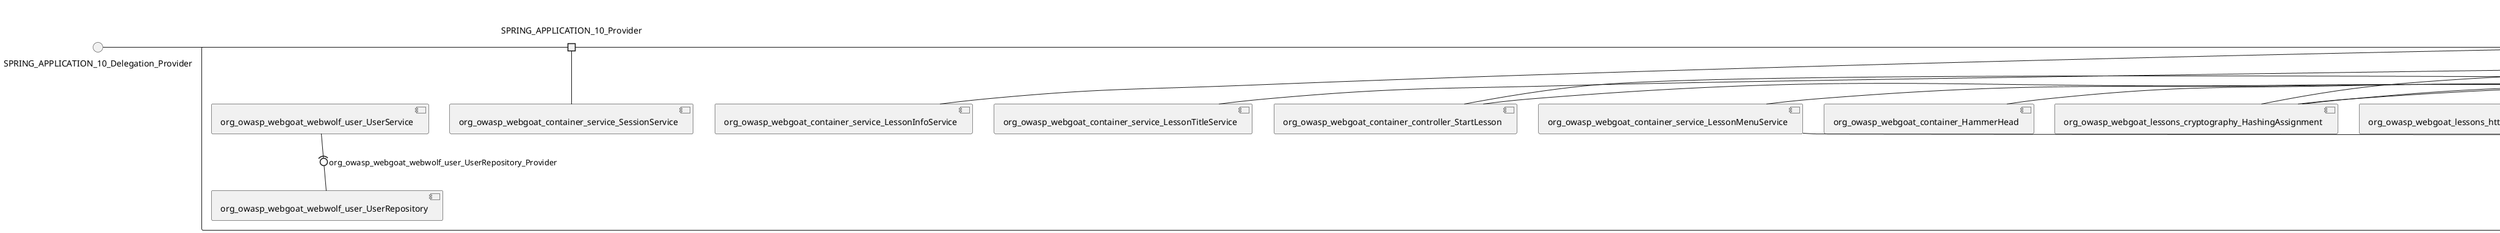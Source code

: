@startuml
skinparam fixCircleLabelOverlapping true
skinparam componentStyle uml2
() SPRING_APPLICATION_10_Delegation_Provider
() SPRING_APPLICATION_11_Delegation_Provider
() SPRING_APPLICATION_12_Delegation_Provider
() SPRING_APPLICATION_13_Delegation_Provider
() SPRING_APPLICATION_14_Delegation_Provider
() SPRING_APPLICATION_15_Delegation_Provider
() SPRING_APPLICATION_16_Delegation_Provider
() SPRING_APPLICATION_2_Delegation_Provider
() SPRING_APPLICATION_3_Delegation_Provider
() SPRING_APPLICATION_4_Delegation_Provider
() SPRING_APPLICATION_5_Delegation_Provider
() SPRING_APPLICATION_6_Delegation_Provider
() SPRING_APPLICATION_7_Delegation_Provider
() SPRING_APPLICATION_8_Delegation_Provider
() SPRING_APPLICATION_9_Delegation_Provider
() SPRING_APPLICATION_BypassRestrictions_FieldRestrictions_POST_Delegation_Provider
() SPRING_APPLICATION_BypassRestrictions_frontendValidation_POST_Delegation_Provider
() SPRING_APPLICATION_ChromeDevTools_dummy_POST_Delegation_Provider
() SPRING_APPLICATION_ChromeDevTools_network_POST_Delegation_Provider
() SPRING_APPLICATION_CrossSiteScriptingStored_stored_xss_POST_Delegation_Provider
() SPRING_APPLICATION_CrossSiteScriptingStored_stored_xss_follow_up_POST_Delegation_Provider
() SPRING_APPLICATION_CrossSiteScripting_attack1_POST_Delegation_Provider
() SPRING_APPLICATION_CrossSiteScripting_attack3_POST_Delegation_Provider
() SPRING_APPLICATION_CrossSiteScripting_attack4_POST_Delegation_Provider
() SPRING_APPLICATION_CrossSiteScripting_attack5a_GET_Delegation_Provider
() SPRING_APPLICATION_CrossSiteScripting_attack6a_POST_Delegation_Provider
() SPRING_APPLICATION_CrossSiteScripting_dom_follow_up_POST_Delegation_Provider
() SPRING_APPLICATION_CrossSiteScripting_phone_home_xss_POST_Delegation_Provider
() SPRING_APPLICATION_CrossSiteScripting_quiz_GET_POST_Delegation_Provider
() SPRING_APPLICATION_Delegation_Provider
() SPRING_APPLICATION_GET_10_Delegation_Provider
() SPRING_APPLICATION_GET_11_Delegation_Provider
() SPRING_APPLICATION_GET_2_Delegation_Provider
() SPRING_APPLICATION_GET_3_Delegation_Provider
() SPRING_APPLICATION_GET_4_Delegation_Provider
() SPRING_APPLICATION_GET_5_Delegation_Provider
() SPRING_APPLICATION_GET_6_Delegation_Provider
() SPRING_APPLICATION_GET_7_Delegation_Provider
() SPRING_APPLICATION_GET_8_Delegation_Provider
() SPRING_APPLICATION_GET_9_Delegation_Provider
() SPRING_APPLICATION_GET_Delegation_Provider
() SPRING_APPLICATION_HtmlTampering_task_POST_Delegation_Provider
() SPRING_APPLICATION_HttpBasics_attack1_POST_Delegation_Provider
() SPRING_APPLICATION_HttpBasics_attack2_POST_Delegation_Provider
() SPRING_APPLICATION_IDOR_diff_attributes_POST_Delegation_Provider
() SPRING_APPLICATION_IDOR_login_POST_Delegation_Provider
() SPRING_APPLICATION_IDOR_profile_alt_path_POST_Delegation_Provider
() SPRING_APPLICATION_InsecureDeserialization_task_POST_Delegation_Provider
() SPRING_APPLICATION_InsecureLogin_Delegation_Provider
() SPRING_APPLICATION_JWT_decode_POST_Delegation_Provider
() SPRING_APPLICATION_JWT_jku_Delegation_Provider
() SPRING_APPLICATION_JWT_kid_Delegation_Provider
() SPRING_APPLICATION_JWT_quiz_GET_POST_Delegation_Provider
() SPRING_APPLICATION_JWT_refresh_Delegation_Provider
() SPRING_APPLICATION_JWT_secret_POST_Delegation_Provider
() SPRING_APPLICATION_JWT_votings_Delegation_Provider
() SPRING_APPLICATION_LogSpoofing_log_bleeding_POST_Delegation_Provider
() SPRING_APPLICATION_LogSpoofing_log_spoofing_POST_Delegation_Provider
() SPRING_APPLICATION_POST_10_Delegation_Provider
() SPRING_APPLICATION_POST_11_Delegation_Provider
() SPRING_APPLICATION_POST_12_Delegation_Provider
() SPRING_APPLICATION_POST_13_Delegation_Provider
() SPRING_APPLICATION_POST_14_Delegation_Provider
() SPRING_APPLICATION_POST_15_Delegation_Provider
() SPRING_APPLICATION_POST_16_Delegation_Provider
() SPRING_APPLICATION_POST_17_Delegation_Provider
() SPRING_APPLICATION_POST_18_Delegation_Provider
() SPRING_APPLICATION_POST_2_Delegation_Provider
() SPRING_APPLICATION_POST_3_Delegation_Provider
() SPRING_APPLICATION_POST_4_Delegation_Provider
() SPRING_APPLICATION_POST_5_Delegation_Provider
() SPRING_APPLICATION_POST_6_Delegation_Provider
() SPRING_APPLICATION_POST_7_Delegation_Provider
() SPRING_APPLICATION_POST_8_Delegation_Provider
() SPRING_APPLICATION_POST_9_Delegation_Provider
() SPRING_APPLICATION_POST_Delegation_Provider
() SPRING_APPLICATION_PUT_Delegation_Provider
() SPRING_APPLICATION_PasswordReset_ForgotPassword_create_password_reset_link_POST_Delegation_Provider
() SPRING_APPLICATION_PasswordReset_SecurityQuestions_POST_Delegation_Provider
() SPRING_APPLICATION_PasswordReset_reset_Delegation_Provider
() SPRING_APPLICATION_PasswordReset_simple_mail_reset_POST_Delegation_Provider
() SPRING_APPLICATION_PathTraversal_profile_picture_GET_Delegation_Provider
() SPRING_APPLICATION_PathTraversal_profile_picture_fix_GET_Delegation_Provider
() SPRING_APPLICATION_PathTraversal_profile_upload_POST_Delegation_Provider
() SPRING_APPLICATION_PathTraversal_profile_upload_fix_POST_Delegation_Provider
() SPRING_APPLICATION_PathTraversal_profile_upload_remove_user_input_POST_Delegation_Provider
() SPRING_APPLICATION_PathTraversal_random_POST_Delegation_Provider
() SPRING_APPLICATION_PathTraversal_random_picture_GET_Delegation_Provider
() SPRING_APPLICATION_PathTraversal_zip_slip_Delegation_Provider
() SPRING_APPLICATION_SSRF_task1_POST_Delegation_Provider
() SPRING_APPLICATION_SSRF_task2_POST_Delegation_Provider
() SPRING_APPLICATION_SecurePasswords_assignment_POST_Delegation_Provider
() SPRING_APPLICATION_SqlInjectionAdvanced_attack6a_POST_Delegation_Provider
() SPRING_APPLICATION_SqlInjectionAdvanced_attack6b_POST_Delegation_Provider
() SPRING_APPLICATION_SqlInjectionAdvanced_challenge_Login_POST_Delegation_Provider
() SPRING_APPLICATION_SqlInjectionAdvanced_challenge_PUT_Delegation_Provider
() SPRING_APPLICATION_SqlInjectionAdvanced_quiz_GET_POST_Delegation_Provider
() SPRING_APPLICATION_SqlInjectionMitigations_attack10a_POST_Delegation_Provider
() SPRING_APPLICATION_SqlInjectionMitigations_attack10b_POST_Delegation_Provider
() SPRING_APPLICATION_SqlInjectionMitigations_attack12a_POST_Delegation_Provider
() SPRING_APPLICATION_SqlInjectionMitigations_servers_GET_Delegation_Provider
() SPRING_APPLICATION_SqlInjection_assignment5a_POST_Delegation_Provider
() SPRING_APPLICATION_SqlInjection_assignment5b_POST_Delegation_Provider
() SPRING_APPLICATION_SqlInjection_attack10_POST_Delegation_Provider
() SPRING_APPLICATION_SqlInjection_attack2_POST_Delegation_Provider
() SPRING_APPLICATION_SqlInjection_attack3_POST_Delegation_Provider
() SPRING_APPLICATION_SqlInjection_attack4_POST_Delegation_Provider
() SPRING_APPLICATION_SqlInjection_attack5_POST_Delegation_Provider
() SPRING_APPLICATION_SqlInjection_attack8_POST_Delegation_Provider
() SPRING_APPLICATION_SqlInjection_attack9_POST_Delegation_Provider
() SPRING_APPLICATION_SqlOnlyInputValidationOnKeywords_attack_POST_Delegation_Provider
() SPRING_APPLICATION_SqlOnlyInputValidation_attack_POST_Delegation_Provider
() SPRING_APPLICATION_VulnerableComponents_attack1_POST_Delegation_Provider
() SPRING_APPLICATION_WebWolf_GET_Delegation_Provider
() SPRING_APPLICATION_WebWolf_landing_Delegation_Provider
() SPRING_APPLICATION_WebWolf_mail_Delegation_Provider
() SPRING_APPLICATION_challenge_1_POST_Delegation_Provider
() SPRING_APPLICATION_challenge_5_POST_Delegation_Provider
() SPRING_APPLICATION_challenge_7_Delegation_Provider
() SPRING_APPLICATION_challenge_8_Delegation_Provider
() SPRING_APPLICATION_challenge_logo_Delegation_Provider
() SPRING_APPLICATION_cia_quiz_GET_POST_Delegation_Provider
() SPRING_APPLICATION_clientSideFiltering_attack1_POST_Delegation_Provider
() SPRING_APPLICATION_clientSideFiltering_challenge_store_coupons_GET_Delegation_Provider
() SPRING_APPLICATION_clientSideFiltering_getItForFree_POST_Delegation_Provider
() SPRING_APPLICATION_clientSideFiltering_salaries_GET_Delegation_Provider
() SPRING_APPLICATION_crypto_encoding_basic_auth_POST_Delegation_Provider
() SPRING_APPLICATION_crypto_encoding_xor_POST_Delegation_Provider
() SPRING_APPLICATION_crypto_hashing_POST_Delegation_Provider
() SPRING_APPLICATION_crypto_secure_defaults_POST_Delegation_Provider
() SPRING_APPLICATION_crypto_signing_verify_POST_Delegation_Provider
() SPRING_APPLICATION_csrf_feedback_message_POST_Delegation_Provider
() SPRING_APPLICATION_csrf_review_POST_Delegation_Provider
() SPRING_APPLICATION_files_GET_Delegation_Provider
() SPRING_APPLICATION_fileupload_POST_Delegation_Provider
() SPRING_APPLICATION_jwt_Delegation_Provider
() SPRING_APPLICATION_landing_Delegation_Provider
() SPRING_APPLICATION_lesson_template_Delegation_Provider
() SPRING_APPLICATION_login_oauth_mvc_GET_Delegation_Provider
() SPRING_APPLICATION_mail_DELETE_GET_POST_Delegation_Provider
() SPRING_APPLICATION_register_mvc_POST_Delegation_Provider
() SPRING_APPLICATION_registration_GET_Delegation_Provider
() SPRING_APPLICATION_requests_GET_Delegation_Provider
() SPRING_APPLICATION_scoreboard_data_GET_Delegation_Provider
() SPRING_APPLICATION_server_directory_GET_Delegation_Provider
() SPRING_APPLICATION_service_debug_labels_mvc_Delegation_Provider
() SPRING_APPLICATION_service_lessonoverview_mvc_Delegation_Provider
() SPRING_APPLICATION_xxe_comments_GET_Delegation_Provider
rectangle System {
[org_owasp_webgoat_container_HammerHead] [[webgoat-webgoat.repository#_NinL7EosEe-TDdMJHub-9A]]
[org_owasp_webgoat_container_WebWolfRedirect] [[webgoat-webgoat.repository#_NinL7EosEe-TDdMJHub-9A]]
[org_owasp_webgoat_container_controller_StartLesson] [[webgoat-webgoat.repository#_NinL7EosEe-TDdMJHub-9A]]
[org_owasp_webgoat_container_controller_Welcome] [[webgoat-webgoat.repository#_NinL7EosEe-TDdMJHub-9A]]
[org_owasp_webgoat_container_i18n_PluginMessages_Provider] [[webgoat-webgoat.repository#_NinL7EosEe-TDdMJHub-9A]]
[org_owasp_webgoat_container_report_ReportCardController] [[webgoat-webgoat.repository#_NinL7EosEe-TDdMJHub-9A]]
[org_owasp_webgoat_container_service_EnvironmentService] [[webgoat-webgoat.repository#_NinL7EosEe-TDdMJHub-9A]]
[org_owasp_webgoat_container_service_HintService] [[webgoat-webgoat.repository#_NinL7EosEe-TDdMJHub-9A]]
[org_owasp_webgoat_container_service_LabelDebugService] [[webgoat-webgoat.repository#_NinL7EosEe-TDdMJHub-9A]]
[org_owasp_webgoat_container_service_LabelService] [[webgoat-webgoat.repository#_NinL7EosEe-TDdMJHub-9A]]
[org_owasp_webgoat_container_service_LessonInfoService] [[webgoat-webgoat.repository#_NinL7EosEe-TDdMJHub-9A]]
[org_owasp_webgoat_container_service_LessonMenuService] [[webgoat-webgoat.repository#_NinL7EosEe-TDdMJHub-9A]]
[org_owasp_webgoat_container_service_LessonProgressService] [[webgoat-webgoat.repository#_NinL7EosEe-TDdMJHub-9A]]
[org_owasp_webgoat_container_service_LessonTitleService] [[webgoat-webgoat.repository#_NinL7EosEe-TDdMJHub-9A]]
[org_owasp_webgoat_container_service_RestartLessonService] [[webgoat-webgoat.repository#_NinL7EosEe-TDdMJHub-9A]]
[org_owasp_webgoat_container_service_SessionService] [[webgoat-webgoat.repository#_NinL7EosEe-TDdMJHub-9A]]
[org_owasp_webgoat_container_session_UserSessionData_Provider] [[webgoat-webgoat.repository#_NinL7EosEe-TDdMJHub-9A]]
[org_owasp_webgoat_container_session_WebSession_Provider] [[webgoat-webgoat.repository#_NinL7EosEe-TDdMJHub-9A]]
[org_owasp_webgoat_container_users_RegistrationController] [[webgoat-webgoat.repository#_NinL7EosEe-TDdMJHub-9A]]
[org_owasp_webgoat_container_users_Scoreboard] [[webgoat-webgoat.repository#_NinL7EosEe-TDdMJHub-9A]]
[org_owasp_webgoat_container_users_UserProgressRepository] [[webgoat-webgoat.repository#_NinL7EosEe-TDdMJHub-9A]]
[org_owasp_webgoat_container_users_UserRepository] [[webgoat-webgoat.repository#_NinL7EosEe-TDdMJHub-9A]]
[org_owasp_webgoat_container_users_UserService] [[webgoat-webgoat.repository#_NinL7EosEe-TDdMJHub-9A]]
[org_owasp_webgoat_lessons_authbypass_VerifyAccount] [[webgoat-webgoat.repository#_NinL7EosEe-TDdMJHub-9A]]
[org_owasp_webgoat_lessons_bypassrestrictions_BypassRestrictionsFieldRestrictions] [[webgoat-webgoat.repository#_NinL7EosEe-TDdMJHub-9A]]
[org_owasp_webgoat_lessons_bypassrestrictions_BypassRestrictionsFrontendValidation] [[webgoat-webgoat.repository#_NinL7EosEe-TDdMJHub-9A]]
[org_owasp_webgoat_lessons_challenges_FlagController] [[webgoat-webgoat.repository#_NinL7EosEe-TDdMJHub-9A]]
[org_owasp_webgoat_lessons_challenges_challenge1_Assignment1] [[webgoat-webgoat.repository#_NinL7EosEe-TDdMJHub-9A]]
[org_owasp_webgoat_lessons_challenges_challenge1_ImageServlet] [[webgoat-webgoat.repository#_NinL7EosEe-TDdMJHub-9A]]
[org_owasp_webgoat_lessons_challenges_challenge5_Assignment5] [[webgoat-webgoat.repository#_NinL7EosEe-TDdMJHub-9A]]
[org_owasp_webgoat_lessons_challenges_challenge7_Assignment7] [[webgoat-webgoat.repository#_NinL7EosEe-TDdMJHub-9A]]
[org_owasp_webgoat_lessons_challenges_challenge8_Assignment8] [[webgoat-webgoat.repository#_NinL7EosEe-TDdMJHub-9A]]
[org_owasp_webgoat_lessons_chromedevtools_NetworkDummy] [[webgoat-webgoat.repository#_NinL7EosEe-TDdMJHub-9A]]
[org_owasp_webgoat_lessons_chromedevtools_NetworkLesson] [[webgoat-webgoat.repository#_NinL7EosEe-TDdMJHub-9A]]
[org_owasp_webgoat_lessons_cia_CIAQuiz] [[webgoat-webgoat.repository#_NinL7EosEe-TDdMJHub-9A]]
[org_owasp_webgoat_lessons_clientsidefiltering_ClientSideFilteringAssignment] [[webgoat-webgoat.repository#_NinL7EosEe-TDdMJHub-9A]]
[org_owasp_webgoat_lessons_clientsidefiltering_ClientSideFilteringFreeAssignment] [[webgoat-webgoat.repository#_NinL7EosEe-TDdMJHub-9A]]
[org_owasp_webgoat_lessons_clientsidefiltering_Salaries] [[webgoat-webgoat.repository#_NinL7EosEe-TDdMJHub-9A]]
[org_owasp_webgoat_lessons_clientsidefiltering_ShopEndpoint] [[webgoat-webgoat.repository#_NinL7EosEe-TDdMJHub-9A]]
[org_owasp_webgoat_lessons_cryptography_EncodingAssignment] [[webgoat-webgoat.repository#_NinL7EosEe-TDdMJHub-9A]]
[org_owasp_webgoat_lessons_cryptography_HashingAssignment] [[webgoat-webgoat.repository#_NinL7EosEe-TDdMJHub-9A]]
[org_owasp_webgoat_lessons_cryptography_SecureDefaultsAssignment] [[webgoat-webgoat.repository#_NinL7EosEe-TDdMJHub-9A]]
[org_owasp_webgoat_lessons_cryptography_SigningAssignment] [[webgoat-webgoat.repository#_NinL7EosEe-TDdMJHub-9A]]
[org_owasp_webgoat_lessons_cryptography_XOREncodingAssignment] [[webgoat-webgoat.repository#_NinL7EosEe-TDdMJHub-9A]]
[org_owasp_webgoat_lessons_csrf_CSRFConfirmFlag1] [[webgoat-webgoat.repository#_NinL7EosEe-TDdMJHub-9A]]
[org_owasp_webgoat_lessons_csrf_CSRFFeedback] [[webgoat-webgoat.repository#_NinL7EosEe-TDdMJHub-9A]]
[org_owasp_webgoat_lessons_csrf_CSRFGetFlag] [[webgoat-webgoat.repository#_NinL7EosEe-TDdMJHub-9A]]
[org_owasp_webgoat_lessons_csrf_CSRFLogin] [[webgoat-webgoat.repository#_NinL7EosEe-TDdMJHub-9A]]
[org_owasp_webgoat_lessons_csrf_ForgedReviews] [[webgoat-webgoat.repository#_NinL7EosEe-TDdMJHub-9A]]
[org_owasp_webgoat_lessons_csrf_ObjectMapper_Provider] [[webgoat-webgoat.repository#_NinL7EosEe-TDdMJHub-9A]]
[org_owasp_webgoat_lessons_deserialization_InsecureDeserializationTask] [[webgoat-webgoat.repository#_NinL7EosEe-TDdMJHub-9A]]
[org_owasp_webgoat_lessons_hijacksession_HijackSessionAssignment] [[webgoat-webgoat.repository#_NinL7EosEe-TDdMJHub-9A]]
[org_owasp_webgoat_lessons_hijacksession_cas_HijackSessionAuthenticationProvider] [[webgoat-webgoat.repository#_NinL7EosEe-TDdMJHub-9A]]
[org_owasp_webgoat_lessons_htmltampering_HtmlTamperingTask] [[webgoat-webgoat.repository#_NinL7EosEe-TDdMJHub-9A]]
[org_owasp_webgoat_lessons_httpbasics_HttpBasicsLesson] [[webgoat-webgoat.repository#_NinL7EosEe-TDdMJHub-9A]]
[org_owasp_webgoat_lessons_httpbasics_HttpBasicsQuiz] [[webgoat-webgoat.repository#_NinL7EosEe-TDdMJHub-9A]]
[org_owasp_webgoat_lessons_httpproxies_HttpBasicsInterceptRequest] [[webgoat-webgoat.repository#_NinL7EosEe-TDdMJHub-9A]]
[org_owasp_webgoat_lessons_idor_IDORDiffAttributes] [[webgoat-webgoat.repository#_NinL7EosEe-TDdMJHub-9A]]
[org_owasp_webgoat_lessons_idor_IDOREditOtherProfile] [[webgoat-webgoat.repository#_NinL7EosEe-TDdMJHub-9A]]
[org_owasp_webgoat_lessons_idor_IDORLogin] [[webgoat-webgoat.repository#_NinL7EosEe-TDdMJHub-9A]]
[org_owasp_webgoat_lessons_idor_IDORViewOtherProfile] [[webgoat-webgoat.repository#_NinL7EosEe-TDdMJHub-9A]]
[org_owasp_webgoat_lessons_idor_IDORViewOwnProfile] [[webgoat-webgoat.repository#_NinL7EosEe-TDdMJHub-9A]]
[org_owasp_webgoat_lessons_idor_IDORViewOwnProfileAltUrl] [[webgoat-webgoat.repository#_NinL7EosEe-TDdMJHub-9A]]
[org_owasp_webgoat_lessons_insecurelogin_InsecureLoginTask] [[webgoat-webgoat.repository#_NinL7EosEe-TDdMJHub-9A]]
[org_owasp_webgoat_lessons_jwt_JWTDecodeEndpoint] [[webgoat-webgoat.repository#_NinL7EosEe-TDdMJHub-9A]]
[org_owasp_webgoat_lessons_jwt_JWTQuiz] [[webgoat-webgoat.repository#_NinL7EosEe-TDdMJHub-9A]]
[org_owasp_webgoat_lessons_jwt_JWTRefreshEndpoint] [[webgoat-webgoat.repository#_NinL7EosEe-TDdMJHub-9A]]
[org_owasp_webgoat_lessons_jwt_JWTSecretKeyEndpoint] [[webgoat-webgoat.repository#_NinL7EosEe-TDdMJHub-9A]]
[org_owasp_webgoat_lessons_jwt_JWTVotesEndpoint] [[webgoat-webgoat.repository#_NinL7EosEe-TDdMJHub-9A]]
[org_owasp_webgoat_lessons_jwt_claimmisuse_JWTHeaderJKUEndpoint] [[webgoat-webgoat.repository#_NinL7EosEe-TDdMJHub-9A]]
[org_owasp_webgoat_lessons_jwt_claimmisuse_JWTHeaderKIDEndpoint] [[webgoat-webgoat.repository#_NinL7EosEe-TDdMJHub-9A]]
[org_owasp_webgoat_lessons_lessontemplate_SampleAttack] [[webgoat-webgoat.repository#_NinL7EosEe-TDdMJHub-9A]]
[org_owasp_webgoat_lessons_logging_LogBleedingTask] [[webgoat-webgoat.repository#_NinL7EosEe-TDdMJHub-9A]]
[org_owasp_webgoat_lessons_logging_LogSpoofingTask] [[webgoat-webgoat.repository#_NinL7EosEe-TDdMJHub-9A]]
[org_owasp_webgoat_lessons_missingac_MissingFunctionACHiddenMenus] [[webgoat-webgoat.repository#_NinL7EosEe-TDdMJHub-9A]]
[org_owasp_webgoat_lessons_missingac_MissingFunctionACUsers] [[webgoat-webgoat.repository#_NinL7EosEe-TDdMJHub-9A]]
[org_owasp_webgoat_lessons_missingac_MissingFunctionACYourHash] [[webgoat-webgoat.repository#_NinL7EosEe-TDdMJHub-9A]]
[org_owasp_webgoat_lessons_missingac_MissingFunctionACYourHashAdmin] [[webgoat-webgoat.repository#_NinL7EosEe-TDdMJHub-9A]]
[org_owasp_webgoat_lessons_passwordreset_QuestionsAssignment] [[webgoat-webgoat.repository#_NinL7EosEe-TDdMJHub-9A]]
[org_owasp_webgoat_lessons_passwordreset_ResetLinkAssignment] [[webgoat-webgoat.repository#_NinL7EosEe-TDdMJHub-9A]]
[org_owasp_webgoat_lessons_passwordreset_ResetLinkAssignmentForgotPassword] [[webgoat-webgoat.repository#_NinL7EosEe-TDdMJHub-9A]]
[org_owasp_webgoat_lessons_passwordreset_SecurityQuestionAssignment] [[webgoat-webgoat.repository#_NinL7EosEe-TDdMJHub-9A]]
[org_owasp_webgoat_lessons_passwordreset_SimpleMailAssignment] [[webgoat-webgoat.repository#_NinL7EosEe-TDdMJHub-9A]]
[org_owasp_webgoat_lessons_passwordreset_TriedQuestions] [[webgoat-webgoat.repository#_NinL7EosEe-TDdMJHub-9A]]
[org_owasp_webgoat_lessons_pathtraversal_ProfileUpload] [[webgoat-webgoat.repository#_NinL7EosEe-TDdMJHub-9A]]
[org_owasp_webgoat_lessons_pathtraversal_ProfileUploadFix] [[webgoat-webgoat.repository#_NinL7EosEe-TDdMJHub-9A]]
[org_owasp_webgoat_lessons_pathtraversal_ProfileUploadRemoveUserInput] [[webgoat-webgoat.repository#_NinL7EosEe-TDdMJHub-9A]]
[org_owasp_webgoat_lessons_pathtraversal_ProfileUploadRetrieval] [[webgoat-webgoat.repository#_NinL7EosEe-TDdMJHub-9A]]
[org_owasp_webgoat_lessons_pathtraversal_ProfileZipSlip] [[webgoat-webgoat.repository#_NinL7EosEe-TDdMJHub-9A]]
[org_owasp_webgoat_lessons_securepasswords_SecurePasswordsAssignment] [[webgoat-webgoat.repository#_NinL7EosEe-TDdMJHub-9A]]
[org_owasp_webgoat_lessons_spoofcookie_SpoofCookieAssignment] [[webgoat-webgoat.repository#_NinL7EosEe-TDdMJHub-9A]]
[org_owasp_webgoat_lessons_sqlinjection_advanced_SqlInjectionChallenge] [[webgoat-webgoat.repository#_NinL7EosEe-TDdMJHub-9A]]
[org_owasp_webgoat_lessons_sqlinjection_advanced_SqlInjectionChallengeLogin] [[webgoat-webgoat.repository#_NinL7EosEe-TDdMJHub-9A]]
[org_owasp_webgoat_lessons_sqlinjection_advanced_SqlInjectionLesson6a] [[webgoat-webgoat.repository#_NinL7EosEe-TDdMJHub-9A]]
[org_owasp_webgoat_lessons_sqlinjection_advanced_SqlInjectionLesson6b] [[webgoat-webgoat.repository#_NinL7EosEe-TDdMJHub-9A]]
[org_owasp_webgoat_lessons_sqlinjection_advanced_SqlInjectionQuiz] [[webgoat-webgoat.repository#_NinL7EosEe-TDdMJHub-9A]]
[org_owasp_webgoat_lessons_sqlinjection_introduction_SqlInjectionLesson10] [[webgoat-webgoat.repository#_NinL7EosEe-TDdMJHub-9A]]
[org_owasp_webgoat_lessons_sqlinjection_introduction_SqlInjectionLesson2] [[webgoat-webgoat.repository#_NinL7EosEe-TDdMJHub-9A]]
[org_owasp_webgoat_lessons_sqlinjection_introduction_SqlInjectionLesson3] [[webgoat-webgoat.repository#_NinL7EosEe-TDdMJHub-9A]]
[org_owasp_webgoat_lessons_sqlinjection_introduction_SqlInjectionLesson4] [[webgoat-webgoat.repository#_NinL7EosEe-TDdMJHub-9A]]
[org_owasp_webgoat_lessons_sqlinjection_introduction_SqlInjectionLesson5] [[webgoat-webgoat.repository#_NinL7EosEe-TDdMJHub-9A]]
[org_owasp_webgoat_lessons_sqlinjection_introduction_SqlInjectionLesson5a] [[webgoat-webgoat.repository#_NinL7EosEe-TDdMJHub-9A]]
[org_owasp_webgoat_lessons_sqlinjection_introduction_SqlInjectionLesson5b] [[webgoat-webgoat.repository#_NinL7EosEe-TDdMJHub-9A]]
[org_owasp_webgoat_lessons_sqlinjection_introduction_SqlInjectionLesson8] [[webgoat-webgoat.repository#_NinL7EosEe-TDdMJHub-9A]]
[org_owasp_webgoat_lessons_sqlinjection_introduction_SqlInjectionLesson9] [[webgoat-webgoat.repository#_NinL7EosEe-TDdMJHub-9A]]
[org_owasp_webgoat_lessons_sqlinjection_mitigation_Servers] [[webgoat-webgoat.repository#_NinL7EosEe-TDdMJHub-9A]]
[org_owasp_webgoat_lessons_sqlinjection_mitigation_SqlInjectionLesson10a] [[webgoat-webgoat.repository#_NinL7EosEe-TDdMJHub-9A]]
[org_owasp_webgoat_lessons_sqlinjection_mitigation_SqlInjectionLesson10b] [[webgoat-webgoat.repository#_NinL7EosEe-TDdMJHub-9A]]
[org_owasp_webgoat_lessons_sqlinjection_mitigation_SqlInjectionLesson13] [[webgoat-webgoat.repository#_NinL7EosEe-TDdMJHub-9A]]
[org_owasp_webgoat_lessons_sqlinjection_mitigation_SqlOnlyInputValidation] [[webgoat-webgoat.repository#_NinL7EosEe-TDdMJHub-9A]]
[org_owasp_webgoat_lessons_sqlinjection_mitigation_SqlOnlyInputValidationOnKeywords] [[webgoat-webgoat.repository#_NinL7EosEe-TDdMJHub-9A]]
[org_owasp_webgoat_lessons_ssrf_SSRFTask1] [[webgoat-webgoat.repository#_NinL7EosEe-TDdMJHub-9A]]
[org_owasp_webgoat_lessons_ssrf_SSRFTask2] [[webgoat-webgoat.repository#_NinL7EosEe-TDdMJHub-9A]]
[org_owasp_webgoat_lessons_vulnerablecomponents_VulnerableComponentsLesson] [[webgoat-webgoat.repository#_NinL7EosEe-TDdMJHub-9A]]
[org_owasp_webgoat_lessons_webwolfintroduction_LandingAssignment] [[webgoat-webgoat.repository#_NinL7EosEe-TDdMJHub-9A]]
[org_owasp_webgoat_lessons_webwolfintroduction_MailAssignment] [[webgoat-webgoat.repository#_NinL7EosEe-TDdMJHub-9A]]
[org_owasp_webgoat_lessons_xss_CrossSiteScriptingLesson1] [[webgoat-webgoat.repository#_NinL7EosEe-TDdMJHub-9A]]
[org_owasp_webgoat_lessons_xss_CrossSiteScriptingLesson3] [[webgoat-webgoat.repository#_NinL7EosEe-TDdMJHub-9A]]
[org_owasp_webgoat_lessons_xss_CrossSiteScriptingLesson4] [[webgoat-webgoat.repository#_NinL7EosEe-TDdMJHub-9A]]
[org_owasp_webgoat_lessons_xss_CrossSiteScriptingLesson5a] [[webgoat-webgoat.repository#_NinL7EosEe-TDdMJHub-9A]]
[org_owasp_webgoat_lessons_xss_CrossSiteScriptingLesson6a] [[webgoat-webgoat.repository#_NinL7EosEe-TDdMJHub-9A]]
[org_owasp_webgoat_lessons_xss_CrossSiteScriptingQuiz] [[webgoat-webgoat.repository#_NinL7EosEe-TDdMJHub-9A]]
[org_owasp_webgoat_lessons_xss_DOMCrossSiteScripting] [[webgoat-webgoat.repository#_NinL7EosEe-TDdMJHub-9A]]
[org_owasp_webgoat_lessons_xss_DOMCrossSiteScriptingVerifier] [[webgoat-webgoat.repository#_NinL7EosEe-TDdMJHub-9A]]
[org_owasp_webgoat_lessons_xss_stored_StoredCrossSiteScriptingVerifier] [[webgoat-webgoat.repository#_NinL7EosEe-TDdMJHub-9A]]
[org_owasp_webgoat_lessons_xss_stored_StoredXssComments] [[webgoat-webgoat.repository#_NinL7EosEe-TDdMJHub-9A]]
[org_owasp_webgoat_lessons_xxe_BlindSendFileAssignment] [[webgoat-webgoat.repository#_NinL7EosEe-TDdMJHub-9A]]
[org_owasp_webgoat_lessons_xxe_CommentsCache] [[webgoat-webgoat.repository#_NinL7EosEe-TDdMJHub-9A]]
[org_owasp_webgoat_lessons_xxe_CommentsEndpoint] [[webgoat-webgoat.repository#_NinL7EosEe-TDdMJHub-9A]]
[org_owasp_webgoat_lessons_xxe_ContentTypeAssignment] [[webgoat-webgoat.repository#_NinL7EosEe-TDdMJHub-9A]]
[org_owasp_webgoat_lessons_xxe_SimpleXXE] [[webgoat-webgoat.repository#_NinL7EosEe-TDdMJHub-9A]]
[org_owasp_webgoat_webwolf_FileServer] [[webgoat-webgoat.repository#_NinL7EosEe-TDdMJHub-9A]]
[org_owasp_webgoat_webwolf_jwt_JWTController] [[webgoat-webgoat.repository#_NinL7EosEe-TDdMJHub-9A]]
[org_owasp_webgoat_webwolf_mailbox_MailboxController] [[webgoat-webgoat.repository#_NinL7EosEe-TDdMJHub-9A]]
[org_owasp_webgoat_webwolf_mailbox_MailboxRepository] [[webgoat-webgoat.repository#_NinL7EosEe-TDdMJHub-9A]]
[org_owasp_webgoat_webwolf_requests_LandingPage] [[webgoat-webgoat.repository#_NinL7EosEe-TDdMJHub-9A]]
[org_owasp_webgoat_webwolf_requests_Requests] [[webgoat-webgoat.repository#_NinL7EosEe-TDdMJHub-9A]]
[org_owasp_webgoat_webwolf_user_UserRepository] [[webgoat-webgoat.repository#_NinL7EosEe-TDdMJHub-9A]]
[org_owasp_webgoat_webwolf_user_UserService] [[webgoat-webgoat.repository#_NinL7EosEe-TDdMJHub-9A]]
port SPRING_APPLICATION_10_Provider
SPRING_APPLICATION_10_Delegation_Provider - SPRING_APPLICATION_10_Provider
SPRING_APPLICATION_10_Provider - [org_owasp_webgoat_container_service_SessionService]
port SPRING_APPLICATION_11_Provider
SPRING_APPLICATION_11_Delegation_Provider - SPRING_APPLICATION_11_Provider
SPRING_APPLICATION_11_Provider - [org_owasp_webgoat_container_service_LessonInfoService]
port SPRING_APPLICATION_12_Provider
SPRING_APPLICATION_12_Delegation_Provider - SPRING_APPLICATION_12_Provider
SPRING_APPLICATION_12_Provider - [org_owasp_webgoat_container_controller_StartLesson]
port SPRING_APPLICATION_13_Provider
SPRING_APPLICATION_13_Delegation_Provider - SPRING_APPLICATION_13_Provider
SPRING_APPLICATION_13_Provider - [org_owasp_webgoat_webwolf_FileServer]
port SPRING_APPLICATION_14_Provider
SPRING_APPLICATION_14_Delegation_Provider - SPRING_APPLICATION_14_Provider
SPRING_APPLICATION_14_Provider - [org_owasp_webgoat_container_service_LessonTitleService]
port SPRING_APPLICATION_15_Provider
SPRING_APPLICATION_15_Delegation_Provider - SPRING_APPLICATION_15_Provider
SPRING_APPLICATION_15_Provider - [org_owasp_webgoat_lessons_cryptography_HashingAssignment]
port SPRING_APPLICATION_16_Provider
SPRING_APPLICATION_16_Delegation_Provider - SPRING_APPLICATION_16_Provider
SPRING_APPLICATION_16_Provider - [org_owasp_webgoat_container_controller_StartLesson]
port SPRING_APPLICATION_2_Provider
SPRING_APPLICATION_2_Delegation_Provider - SPRING_APPLICATION_2_Provider
SPRING_APPLICATION_2_Provider - [org_owasp_webgoat_container_service_LabelDebugService]
port SPRING_APPLICATION_3_Provider
SPRING_APPLICATION_3_Delegation_Provider - SPRING_APPLICATION_3_Provider
SPRING_APPLICATION_3_Provider - [org_owasp_webgoat_container_service_LessonMenuService]
port SPRING_APPLICATION_4_Provider
SPRING_APPLICATION_4_Delegation_Provider - SPRING_APPLICATION_4_Provider
SPRING_APPLICATION_4_Provider - [org_owasp_webgoat_lessons_xxe_SimpleXXE]
port SPRING_APPLICATION_5_Provider
SPRING_APPLICATION_5_Delegation_Provider - SPRING_APPLICATION_5_Provider
SPRING_APPLICATION_5_Provider - [org_owasp_webgoat_lessons_cryptography_SigningAssignment]
port SPRING_APPLICATION_6_Provider
SPRING_APPLICATION_6_Delegation_Provider - SPRING_APPLICATION_6_Provider
SPRING_APPLICATION_6_Provider - [org_owasp_webgoat_lessons_jwt_JWTSecretKeyEndpoint]
port SPRING_APPLICATION_7_Provider
SPRING_APPLICATION_7_Delegation_Provider - SPRING_APPLICATION_7_Provider
SPRING_APPLICATION_7_Provider - [org_owasp_webgoat_container_HammerHead]
port SPRING_APPLICATION_8_Provider
SPRING_APPLICATION_8_Delegation_Provider - SPRING_APPLICATION_8_Provider
SPRING_APPLICATION_8_Provider - [org_owasp_webgoat_lessons_cryptography_HashingAssignment]
port SPRING_APPLICATION_9_Provider
SPRING_APPLICATION_9_Delegation_Provider - SPRING_APPLICATION_9_Provider
SPRING_APPLICATION_9_Provider - [org_owasp_webgoat_lessons_httpproxies_HttpBasicsInterceptRequest]
port SPRING_APPLICATION_BypassRestrictions_FieldRestrictions_POST_Provider
SPRING_APPLICATION_BypassRestrictions_FieldRestrictions_POST_Delegation_Provider - SPRING_APPLICATION_BypassRestrictions_FieldRestrictions_POST_Provider
SPRING_APPLICATION_BypassRestrictions_FieldRestrictions_POST_Provider - [org_owasp_webgoat_lessons_bypassrestrictions_BypassRestrictionsFieldRestrictions]
port SPRING_APPLICATION_BypassRestrictions_frontendValidation_POST_Provider
SPRING_APPLICATION_BypassRestrictions_frontendValidation_POST_Delegation_Provider - SPRING_APPLICATION_BypassRestrictions_frontendValidation_POST_Provider
SPRING_APPLICATION_BypassRestrictions_frontendValidation_POST_Provider - [org_owasp_webgoat_lessons_bypassrestrictions_BypassRestrictionsFrontendValidation]
port SPRING_APPLICATION_ChromeDevTools_dummy_POST_Provider
SPRING_APPLICATION_ChromeDevTools_dummy_POST_Delegation_Provider - SPRING_APPLICATION_ChromeDevTools_dummy_POST_Provider
SPRING_APPLICATION_ChromeDevTools_dummy_POST_Provider - [org_owasp_webgoat_lessons_chromedevtools_NetworkDummy]
port SPRING_APPLICATION_ChromeDevTools_network_POST_Provider
SPRING_APPLICATION_ChromeDevTools_network_POST_Delegation_Provider - SPRING_APPLICATION_ChromeDevTools_network_POST_Provider
SPRING_APPLICATION_ChromeDevTools_network_POST_Provider - [org_owasp_webgoat_lessons_chromedevtools_NetworkLesson]
port SPRING_APPLICATION_CrossSiteScriptingStored_stored_xss_POST_Provider
SPRING_APPLICATION_CrossSiteScriptingStored_stored_xss_POST_Delegation_Provider - SPRING_APPLICATION_CrossSiteScriptingStored_stored_xss_POST_Provider
SPRING_APPLICATION_CrossSiteScriptingStored_stored_xss_POST_Provider - [org_owasp_webgoat_lessons_xss_stored_StoredXssComments]
port SPRING_APPLICATION_CrossSiteScriptingStored_stored_xss_follow_up_POST_Provider
SPRING_APPLICATION_CrossSiteScriptingStored_stored_xss_follow_up_POST_Delegation_Provider - SPRING_APPLICATION_CrossSiteScriptingStored_stored_xss_follow_up_POST_Provider
SPRING_APPLICATION_CrossSiteScriptingStored_stored_xss_follow_up_POST_Provider - [org_owasp_webgoat_lessons_xss_stored_StoredCrossSiteScriptingVerifier]
port SPRING_APPLICATION_CrossSiteScripting_attack1_POST_Provider
SPRING_APPLICATION_CrossSiteScripting_attack1_POST_Delegation_Provider - SPRING_APPLICATION_CrossSiteScripting_attack1_POST_Provider
SPRING_APPLICATION_CrossSiteScripting_attack1_POST_Provider - [org_owasp_webgoat_lessons_xss_CrossSiteScriptingLesson1]
port SPRING_APPLICATION_CrossSiteScripting_attack3_POST_Provider
SPRING_APPLICATION_CrossSiteScripting_attack3_POST_Delegation_Provider - SPRING_APPLICATION_CrossSiteScripting_attack3_POST_Provider
SPRING_APPLICATION_CrossSiteScripting_attack3_POST_Provider - [org_owasp_webgoat_lessons_xss_CrossSiteScriptingLesson3]
port SPRING_APPLICATION_CrossSiteScripting_attack4_POST_Provider
SPRING_APPLICATION_CrossSiteScripting_attack4_POST_Delegation_Provider - SPRING_APPLICATION_CrossSiteScripting_attack4_POST_Provider
SPRING_APPLICATION_CrossSiteScripting_attack4_POST_Provider - [org_owasp_webgoat_lessons_xss_CrossSiteScriptingLesson4]
port SPRING_APPLICATION_CrossSiteScripting_attack5a_GET_Provider
SPRING_APPLICATION_CrossSiteScripting_attack5a_GET_Delegation_Provider - SPRING_APPLICATION_CrossSiteScripting_attack5a_GET_Provider
SPRING_APPLICATION_CrossSiteScripting_attack5a_GET_Provider - [org_owasp_webgoat_lessons_xss_CrossSiteScriptingLesson5a]
port SPRING_APPLICATION_CrossSiteScripting_attack6a_POST_Provider
SPRING_APPLICATION_CrossSiteScripting_attack6a_POST_Delegation_Provider - SPRING_APPLICATION_CrossSiteScripting_attack6a_POST_Provider
SPRING_APPLICATION_CrossSiteScripting_attack6a_POST_Provider - [org_owasp_webgoat_lessons_xss_CrossSiteScriptingLesson6a]
port SPRING_APPLICATION_CrossSiteScripting_dom_follow_up_POST_Provider
SPRING_APPLICATION_CrossSiteScripting_dom_follow_up_POST_Delegation_Provider - SPRING_APPLICATION_CrossSiteScripting_dom_follow_up_POST_Provider
SPRING_APPLICATION_CrossSiteScripting_dom_follow_up_POST_Provider - [org_owasp_webgoat_lessons_xss_DOMCrossSiteScriptingVerifier]
port SPRING_APPLICATION_CrossSiteScripting_phone_home_xss_POST_Provider
SPRING_APPLICATION_CrossSiteScripting_phone_home_xss_POST_Delegation_Provider - SPRING_APPLICATION_CrossSiteScripting_phone_home_xss_POST_Provider
SPRING_APPLICATION_CrossSiteScripting_phone_home_xss_POST_Provider - [org_owasp_webgoat_lessons_xss_DOMCrossSiteScripting]
port SPRING_APPLICATION_CrossSiteScripting_quiz_GET_POST_Provider
SPRING_APPLICATION_CrossSiteScripting_quiz_GET_POST_Delegation_Provider - SPRING_APPLICATION_CrossSiteScripting_quiz_GET_POST_Provider
SPRING_APPLICATION_CrossSiteScripting_quiz_GET_POST_Provider - [org_owasp_webgoat_lessons_xss_CrossSiteScriptingQuiz]
port SPRING_APPLICATION_Provider
SPRING_APPLICATION_Delegation_Provider - SPRING_APPLICATION_Provider
SPRING_APPLICATION_Provider - [org_owasp_webgoat_container_service_RestartLessonService]
port SPRING_APPLICATION_GET_10_Provider
SPRING_APPLICATION_GET_10_Delegation_Provider - SPRING_APPLICATION_GET_10_Provider
SPRING_APPLICATION_GET_10_Provider - [org_owasp_webgoat_lessons_csrf_ForgedReviews]
port SPRING_APPLICATION_GET_11_Provider
SPRING_APPLICATION_GET_11_Delegation_Provider - SPRING_APPLICATION_GET_11_Provider
SPRING_APPLICATION_GET_11_Provider - [org_owasp_webgoat_lessons_missingac_MissingFunctionACUsers]
port SPRING_APPLICATION_GET_2_Provider
SPRING_APPLICATION_GET_2_Delegation_Provider - SPRING_APPLICATION_GET_2_Provider
SPRING_APPLICATION_GET_2_Provider - [org_owasp_webgoat_lessons_spoofcookie_SpoofCookieAssignment]
port SPRING_APPLICATION_GET_3_Provider
SPRING_APPLICATION_GET_3_Delegation_Provider - SPRING_APPLICATION_GET_3_Provider
SPRING_APPLICATION_GET_3_Provider - [org_owasp_webgoat_lessons_cryptography_EncodingAssignment]
port SPRING_APPLICATION_GET_4_Provider
SPRING_APPLICATION_GET_4_Delegation_Provider - SPRING_APPLICATION_GET_4_Provider
SPRING_APPLICATION_GET_4_Provider - [org_owasp_webgoat_lessons_idor_IDORViewOwnProfile]
port SPRING_APPLICATION_GET_5_Provider
SPRING_APPLICATION_GET_5_Delegation_Provider - SPRING_APPLICATION_GET_5_Provider
SPRING_APPLICATION_GET_5_Provider - [org_owasp_webgoat_container_report_ReportCardController]
port SPRING_APPLICATION_GET_6_Provider
SPRING_APPLICATION_GET_6_Delegation_Provider - SPRING_APPLICATION_GET_6_Provider
SPRING_APPLICATION_GET_6_Provider - [org_owasp_webgoat_container_service_HintService]
port SPRING_APPLICATION_GET_7_Provider
SPRING_APPLICATION_GET_7_Delegation_Provider - SPRING_APPLICATION_GET_7_Provider
SPRING_APPLICATION_GET_7_Provider - [org_owasp_webgoat_container_service_LabelService]
port SPRING_APPLICATION_GET_8_Provider
SPRING_APPLICATION_GET_8_Delegation_Provider - SPRING_APPLICATION_GET_8_Provider
SPRING_APPLICATION_GET_8_Provider - [org_owasp_webgoat_container_controller_Welcome]
port SPRING_APPLICATION_GET_9_Provider
SPRING_APPLICATION_GET_9_Delegation_Provider - SPRING_APPLICATION_GET_9_Provider
SPRING_APPLICATION_GET_9_Provider - [org_owasp_webgoat_lessons_xss_stored_StoredXssComments]
port SPRING_APPLICATION_GET_Provider
SPRING_APPLICATION_GET_Delegation_Provider - SPRING_APPLICATION_GET_Provider
SPRING_APPLICATION_GET_Provider - [org_owasp_webgoat_lessons_idor_IDORViewOtherProfile]
port SPRING_APPLICATION_HtmlTampering_task_POST_Provider
SPRING_APPLICATION_HtmlTampering_task_POST_Delegation_Provider - SPRING_APPLICATION_HtmlTampering_task_POST_Provider
SPRING_APPLICATION_HtmlTampering_task_POST_Provider - [org_owasp_webgoat_lessons_htmltampering_HtmlTamperingTask]
port SPRING_APPLICATION_HttpBasics_attack1_POST_Provider
SPRING_APPLICATION_HttpBasics_attack1_POST_Delegation_Provider - SPRING_APPLICATION_HttpBasics_attack1_POST_Provider
SPRING_APPLICATION_HttpBasics_attack1_POST_Provider - [org_owasp_webgoat_lessons_httpbasics_HttpBasicsLesson]
port SPRING_APPLICATION_HttpBasics_attack2_POST_Provider
SPRING_APPLICATION_HttpBasics_attack2_POST_Delegation_Provider - SPRING_APPLICATION_HttpBasics_attack2_POST_Provider
SPRING_APPLICATION_HttpBasics_attack2_POST_Provider - [org_owasp_webgoat_lessons_httpbasics_HttpBasicsQuiz]
port SPRING_APPLICATION_IDOR_diff_attributes_POST_Provider
SPRING_APPLICATION_IDOR_diff_attributes_POST_Delegation_Provider - SPRING_APPLICATION_IDOR_diff_attributes_POST_Provider
SPRING_APPLICATION_IDOR_diff_attributes_POST_Provider - [org_owasp_webgoat_lessons_idor_IDORDiffAttributes]
port SPRING_APPLICATION_IDOR_login_POST_Provider
SPRING_APPLICATION_IDOR_login_POST_Delegation_Provider - SPRING_APPLICATION_IDOR_login_POST_Provider
SPRING_APPLICATION_IDOR_login_POST_Provider - [org_owasp_webgoat_lessons_idor_IDORLogin]
port SPRING_APPLICATION_IDOR_profile_alt_path_POST_Provider
SPRING_APPLICATION_IDOR_profile_alt_path_POST_Delegation_Provider - SPRING_APPLICATION_IDOR_profile_alt_path_POST_Provider
SPRING_APPLICATION_IDOR_profile_alt_path_POST_Provider - [org_owasp_webgoat_lessons_idor_IDORViewOwnProfileAltUrl]
port SPRING_APPLICATION_InsecureDeserialization_task_POST_Provider
SPRING_APPLICATION_InsecureDeserialization_task_POST_Delegation_Provider - SPRING_APPLICATION_InsecureDeserialization_task_POST_Provider
SPRING_APPLICATION_InsecureDeserialization_task_POST_Provider - [org_owasp_webgoat_lessons_deserialization_InsecureDeserializationTask]
port SPRING_APPLICATION_InsecureLogin_Provider
SPRING_APPLICATION_InsecureLogin_Delegation_Provider - SPRING_APPLICATION_InsecureLogin_Provider
SPRING_APPLICATION_InsecureLogin_Provider - [org_owasp_webgoat_lessons_insecurelogin_InsecureLoginTask]
port SPRING_APPLICATION_JWT_decode_POST_Provider
SPRING_APPLICATION_JWT_decode_POST_Delegation_Provider - SPRING_APPLICATION_JWT_decode_POST_Provider
SPRING_APPLICATION_JWT_decode_POST_Provider - [org_owasp_webgoat_lessons_jwt_JWTDecodeEndpoint]
port SPRING_APPLICATION_JWT_jku_Provider
SPRING_APPLICATION_JWT_jku_Delegation_Provider - SPRING_APPLICATION_JWT_jku_Provider
SPRING_APPLICATION_JWT_jku_Provider - [org_owasp_webgoat_lessons_jwt_claimmisuse_JWTHeaderJKUEndpoint]
port SPRING_APPLICATION_JWT_kid_Provider
SPRING_APPLICATION_JWT_kid_Delegation_Provider - SPRING_APPLICATION_JWT_kid_Provider
SPRING_APPLICATION_JWT_kid_Provider - [org_owasp_webgoat_lessons_jwt_claimmisuse_JWTHeaderKIDEndpoint]
port SPRING_APPLICATION_JWT_quiz_GET_POST_Provider
SPRING_APPLICATION_JWT_quiz_GET_POST_Delegation_Provider - SPRING_APPLICATION_JWT_quiz_GET_POST_Provider
SPRING_APPLICATION_JWT_quiz_GET_POST_Provider - [org_owasp_webgoat_lessons_jwt_JWTQuiz]
port SPRING_APPLICATION_JWT_refresh_Provider
SPRING_APPLICATION_JWT_refresh_Delegation_Provider - SPRING_APPLICATION_JWT_refresh_Provider
SPRING_APPLICATION_JWT_refresh_Provider - [org_owasp_webgoat_lessons_jwt_JWTRefreshEndpoint]
port SPRING_APPLICATION_JWT_secret_POST_Provider
SPRING_APPLICATION_JWT_secret_POST_Delegation_Provider - SPRING_APPLICATION_JWT_secret_POST_Provider
SPRING_APPLICATION_JWT_secret_POST_Provider - [org_owasp_webgoat_lessons_jwt_JWTSecretKeyEndpoint]
port SPRING_APPLICATION_JWT_votings_Provider
SPRING_APPLICATION_JWT_votings_Delegation_Provider - SPRING_APPLICATION_JWT_votings_Provider
SPRING_APPLICATION_JWT_votings_Provider - [org_owasp_webgoat_lessons_jwt_JWTVotesEndpoint]
port SPRING_APPLICATION_LogSpoofing_log_bleeding_POST_Provider
SPRING_APPLICATION_LogSpoofing_log_bleeding_POST_Delegation_Provider - SPRING_APPLICATION_LogSpoofing_log_bleeding_POST_Provider
SPRING_APPLICATION_LogSpoofing_log_bleeding_POST_Provider - [org_owasp_webgoat_lessons_logging_LogBleedingTask]
port SPRING_APPLICATION_LogSpoofing_log_spoofing_POST_Provider
SPRING_APPLICATION_LogSpoofing_log_spoofing_POST_Delegation_Provider - SPRING_APPLICATION_LogSpoofing_log_spoofing_POST_Provider
SPRING_APPLICATION_LogSpoofing_log_spoofing_POST_Provider - [org_owasp_webgoat_lessons_logging_LogSpoofingTask]
port SPRING_APPLICATION_POST_10_Provider
SPRING_APPLICATION_POST_10_Delegation_Provider - SPRING_APPLICATION_POST_10_Provider
SPRING_APPLICATION_POST_10_Provider - [org_owasp_webgoat_lessons_passwordreset_QuestionsAssignment]
port SPRING_APPLICATION_POST_11_Provider
SPRING_APPLICATION_POST_11_Delegation_Provider - SPRING_APPLICATION_POST_11_Provider
SPRING_APPLICATION_POST_11_Provider - [org_owasp_webgoat_lessons_xxe_ContentTypeAssignment]
port SPRING_APPLICATION_POST_12_Provider
SPRING_APPLICATION_POST_12_Delegation_Provider - SPRING_APPLICATION_POST_12_Provider
SPRING_APPLICATION_POST_12_Provider - [org_owasp_webgoat_lessons_hijacksession_HijackSessionAssignment]
port SPRING_APPLICATION_POST_13_Provider
SPRING_APPLICATION_POST_13_Delegation_Provider - SPRING_APPLICATION_POST_13_Provider
SPRING_APPLICATION_POST_13_Provider - [org_owasp_webgoat_lessons_csrf_CSRFLogin]
port SPRING_APPLICATION_POST_14_Provider
SPRING_APPLICATION_POST_14_Delegation_Provider - SPRING_APPLICATION_POST_14_Provider
SPRING_APPLICATION_POST_14_Provider - [org_owasp_webgoat_lessons_missingac_MissingFunctionACHiddenMenus]
port SPRING_APPLICATION_POST_15_Provider
SPRING_APPLICATION_POST_15_Delegation_Provider - SPRING_APPLICATION_POST_15_Provider
SPRING_APPLICATION_POST_15_Provider - [org_owasp_webgoat_lessons_xxe_SimpleXXE]
port SPRING_APPLICATION_POST_16_Provider
SPRING_APPLICATION_POST_16_Delegation_Provider - SPRING_APPLICATION_POST_16_Provider
SPRING_APPLICATION_POST_16_Provider - [org_owasp_webgoat_lessons_csrf_CSRFFeedback]
port SPRING_APPLICATION_POST_17_Provider
SPRING_APPLICATION_POST_17_Delegation_Provider - SPRING_APPLICATION_POST_17_Provider
SPRING_APPLICATION_POST_17_Provider - [org_owasp_webgoat_lessons_spoofcookie_SpoofCookieAssignment]
port SPRING_APPLICATION_POST_18_Provider
SPRING_APPLICATION_POST_18_Delegation_Provider - SPRING_APPLICATION_POST_18_Provider
SPRING_APPLICATION_POST_18_Provider - [org_owasp_webgoat_lessons_csrf_CSRFConfirmFlag1]
port SPRING_APPLICATION_POST_2_Provider
SPRING_APPLICATION_POST_2_Delegation_Provider - SPRING_APPLICATION_POST_2_Provider
SPRING_APPLICATION_POST_2_Provider - [org_owasp_webgoat_lessons_missingac_MissingFunctionACUsers]
port SPRING_APPLICATION_POST_3_Provider
SPRING_APPLICATION_POST_3_Delegation_Provider - SPRING_APPLICATION_POST_3_Provider
SPRING_APPLICATION_POST_3_Provider - [org_owasp_webgoat_lessons_missingac_MissingFunctionACYourHash]
port SPRING_APPLICATION_POST_4_Provider
SPRING_APPLICATION_POST_4_Delegation_Provider - SPRING_APPLICATION_POST_4_Provider
SPRING_APPLICATION_POST_4_Provider - [org_owasp_webgoat_lessons_chromedevtools_NetworkLesson]
port SPRING_APPLICATION_POST_5_Provider
SPRING_APPLICATION_POST_5_Delegation_Provider - SPRING_APPLICATION_POST_5_Provider
SPRING_APPLICATION_POST_5_Provider - [org_owasp_webgoat_lessons_missingac_MissingFunctionACYourHashAdmin]
port SPRING_APPLICATION_POST_6_Provider
SPRING_APPLICATION_POST_6_Delegation_Provider - SPRING_APPLICATION_POST_6_Provider
SPRING_APPLICATION_POST_6_Provider - [org_owasp_webgoat_lessons_csrf_CSRFGetFlag]
port SPRING_APPLICATION_POST_7_Provider
SPRING_APPLICATION_POST_7_Delegation_Provider - SPRING_APPLICATION_POST_7_Provider
SPRING_APPLICATION_POST_7_Provider - [org_owasp_webgoat_lessons_xxe_BlindSendFileAssignment]
port SPRING_APPLICATION_POST_8_Provider
SPRING_APPLICATION_POST_8_Delegation_Provider - SPRING_APPLICATION_POST_8_Provider
SPRING_APPLICATION_POST_8_Provider - [org_owasp_webgoat_lessons_challenges_FlagController]
port SPRING_APPLICATION_POST_9_Provider
SPRING_APPLICATION_POST_9_Delegation_Provider - SPRING_APPLICATION_POST_9_Provider
SPRING_APPLICATION_POST_9_Provider - [org_owasp_webgoat_lessons_passwordreset_SimpleMailAssignment]
port SPRING_APPLICATION_POST_Provider
SPRING_APPLICATION_POST_Delegation_Provider - SPRING_APPLICATION_POST_Provider
SPRING_APPLICATION_POST_Provider - [org_owasp_webgoat_lessons_authbypass_VerifyAccount]
port SPRING_APPLICATION_PUT_Provider
SPRING_APPLICATION_PUT_Delegation_Provider - SPRING_APPLICATION_PUT_Provider
SPRING_APPLICATION_PUT_Provider - [org_owasp_webgoat_lessons_idor_IDOREditOtherProfile]
port SPRING_APPLICATION_PasswordReset_ForgotPassword_create_password_reset_link_POST_Provider
SPRING_APPLICATION_PasswordReset_ForgotPassword_create_password_reset_link_POST_Delegation_Provider - SPRING_APPLICATION_PasswordReset_ForgotPassword_create_password_reset_link_POST_Provider
SPRING_APPLICATION_PasswordReset_ForgotPassword_create_password_reset_link_POST_Provider - [org_owasp_webgoat_lessons_passwordreset_ResetLinkAssignmentForgotPassword]
port SPRING_APPLICATION_PasswordReset_SecurityQuestions_POST_Provider
SPRING_APPLICATION_PasswordReset_SecurityQuestions_POST_Delegation_Provider - SPRING_APPLICATION_PasswordReset_SecurityQuestions_POST_Provider
SPRING_APPLICATION_PasswordReset_SecurityQuestions_POST_Provider - [org_owasp_webgoat_lessons_passwordreset_SecurityQuestionAssignment]
port SPRING_APPLICATION_PasswordReset_reset_Provider
SPRING_APPLICATION_PasswordReset_reset_Delegation_Provider - SPRING_APPLICATION_PasswordReset_reset_Provider
SPRING_APPLICATION_PasswordReset_reset_Provider - [org_owasp_webgoat_lessons_passwordreset_ResetLinkAssignment]
port SPRING_APPLICATION_PasswordReset_simple_mail_reset_POST_Provider
SPRING_APPLICATION_PasswordReset_simple_mail_reset_POST_Delegation_Provider - SPRING_APPLICATION_PasswordReset_simple_mail_reset_POST_Provider
SPRING_APPLICATION_PasswordReset_simple_mail_reset_POST_Provider - [org_owasp_webgoat_lessons_passwordreset_SimpleMailAssignment]
port SPRING_APPLICATION_PathTraversal_profile_picture_GET_Provider
SPRING_APPLICATION_PathTraversal_profile_picture_GET_Delegation_Provider - SPRING_APPLICATION_PathTraversal_profile_picture_GET_Provider
SPRING_APPLICATION_PathTraversal_profile_picture_GET_Provider - [org_owasp_webgoat_lessons_pathtraversal_ProfileUpload]
port SPRING_APPLICATION_PathTraversal_profile_picture_fix_GET_Provider
SPRING_APPLICATION_PathTraversal_profile_picture_fix_GET_Delegation_Provider - SPRING_APPLICATION_PathTraversal_profile_picture_fix_GET_Provider
SPRING_APPLICATION_PathTraversal_profile_picture_fix_GET_Provider - [org_owasp_webgoat_lessons_pathtraversal_ProfileUploadFix]
port SPRING_APPLICATION_PathTraversal_profile_upload_POST_Provider
SPRING_APPLICATION_PathTraversal_profile_upload_POST_Delegation_Provider - SPRING_APPLICATION_PathTraversal_profile_upload_POST_Provider
SPRING_APPLICATION_PathTraversal_profile_upload_POST_Provider - [org_owasp_webgoat_lessons_pathtraversal_ProfileUpload]
port SPRING_APPLICATION_PathTraversal_profile_upload_fix_POST_Provider
SPRING_APPLICATION_PathTraversal_profile_upload_fix_POST_Delegation_Provider - SPRING_APPLICATION_PathTraversal_profile_upload_fix_POST_Provider
SPRING_APPLICATION_PathTraversal_profile_upload_fix_POST_Provider - [org_owasp_webgoat_lessons_pathtraversal_ProfileUploadFix]
port SPRING_APPLICATION_PathTraversal_profile_upload_remove_user_input_POST_Provider
SPRING_APPLICATION_PathTraversal_profile_upload_remove_user_input_POST_Delegation_Provider - SPRING_APPLICATION_PathTraversal_profile_upload_remove_user_input_POST_Provider
SPRING_APPLICATION_PathTraversal_profile_upload_remove_user_input_POST_Provider - [org_owasp_webgoat_lessons_pathtraversal_ProfileUploadRemoveUserInput]
port SPRING_APPLICATION_PathTraversal_random_POST_Provider
SPRING_APPLICATION_PathTraversal_random_POST_Delegation_Provider - SPRING_APPLICATION_PathTraversal_random_POST_Provider
SPRING_APPLICATION_PathTraversal_random_POST_Provider - [org_owasp_webgoat_lessons_pathtraversal_ProfileUploadRetrieval]
port SPRING_APPLICATION_PathTraversal_random_picture_GET_Provider
SPRING_APPLICATION_PathTraversal_random_picture_GET_Delegation_Provider - SPRING_APPLICATION_PathTraversal_random_picture_GET_Provider
SPRING_APPLICATION_PathTraversal_random_picture_GET_Provider - [org_owasp_webgoat_lessons_pathtraversal_ProfileUploadRetrieval]
port SPRING_APPLICATION_PathTraversal_zip_slip_Provider
SPRING_APPLICATION_PathTraversal_zip_slip_Delegation_Provider - SPRING_APPLICATION_PathTraversal_zip_slip_Provider
SPRING_APPLICATION_PathTraversal_zip_slip_Provider - [org_owasp_webgoat_lessons_pathtraversal_ProfileZipSlip]
port SPRING_APPLICATION_SSRF_task1_POST_Provider
SPRING_APPLICATION_SSRF_task1_POST_Delegation_Provider - SPRING_APPLICATION_SSRF_task1_POST_Provider
SPRING_APPLICATION_SSRF_task1_POST_Provider - [org_owasp_webgoat_lessons_ssrf_SSRFTask1]
port SPRING_APPLICATION_SSRF_task2_POST_Provider
SPRING_APPLICATION_SSRF_task2_POST_Delegation_Provider - SPRING_APPLICATION_SSRF_task2_POST_Provider
SPRING_APPLICATION_SSRF_task2_POST_Provider - [org_owasp_webgoat_lessons_ssrf_SSRFTask2]
port SPRING_APPLICATION_SecurePasswords_assignment_POST_Provider
SPRING_APPLICATION_SecurePasswords_assignment_POST_Delegation_Provider - SPRING_APPLICATION_SecurePasswords_assignment_POST_Provider
SPRING_APPLICATION_SecurePasswords_assignment_POST_Provider - [org_owasp_webgoat_lessons_securepasswords_SecurePasswordsAssignment]
port SPRING_APPLICATION_SqlInjectionAdvanced_attack6a_POST_Provider
SPRING_APPLICATION_SqlInjectionAdvanced_attack6a_POST_Delegation_Provider - SPRING_APPLICATION_SqlInjectionAdvanced_attack6a_POST_Provider
SPRING_APPLICATION_SqlInjectionAdvanced_attack6a_POST_Provider - [org_owasp_webgoat_lessons_sqlinjection_advanced_SqlInjectionLesson6a]
port SPRING_APPLICATION_SqlInjectionAdvanced_attack6b_POST_Provider
SPRING_APPLICATION_SqlInjectionAdvanced_attack6b_POST_Delegation_Provider - SPRING_APPLICATION_SqlInjectionAdvanced_attack6b_POST_Provider
SPRING_APPLICATION_SqlInjectionAdvanced_attack6b_POST_Provider - [org_owasp_webgoat_lessons_sqlinjection_advanced_SqlInjectionLesson6b]
port SPRING_APPLICATION_SqlInjectionAdvanced_challenge_Login_POST_Provider
SPRING_APPLICATION_SqlInjectionAdvanced_challenge_Login_POST_Delegation_Provider - SPRING_APPLICATION_SqlInjectionAdvanced_challenge_Login_POST_Provider
SPRING_APPLICATION_SqlInjectionAdvanced_challenge_Login_POST_Provider - [org_owasp_webgoat_lessons_sqlinjection_advanced_SqlInjectionChallengeLogin]
port SPRING_APPLICATION_SqlInjectionAdvanced_challenge_PUT_Provider
SPRING_APPLICATION_SqlInjectionAdvanced_challenge_PUT_Delegation_Provider - SPRING_APPLICATION_SqlInjectionAdvanced_challenge_PUT_Provider
SPRING_APPLICATION_SqlInjectionAdvanced_challenge_PUT_Provider - [org_owasp_webgoat_lessons_sqlinjection_advanced_SqlInjectionChallenge]
port SPRING_APPLICATION_SqlInjectionAdvanced_quiz_GET_POST_Provider
SPRING_APPLICATION_SqlInjectionAdvanced_quiz_GET_POST_Delegation_Provider - SPRING_APPLICATION_SqlInjectionAdvanced_quiz_GET_POST_Provider
SPRING_APPLICATION_SqlInjectionAdvanced_quiz_GET_POST_Provider - [org_owasp_webgoat_lessons_sqlinjection_advanced_SqlInjectionQuiz]
port SPRING_APPLICATION_SqlInjectionMitigations_attack10a_POST_Provider
SPRING_APPLICATION_SqlInjectionMitigations_attack10a_POST_Delegation_Provider - SPRING_APPLICATION_SqlInjectionMitigations_attack10a_POST_Provider
SPRING_APPLICATION_SqlInjectionMitigations_attack10a_POST_Provider - [org_owasp_webgoat_lessons_sqlinjection_mitigation_SqlInjectionLesson10a]
port SPRING_APPLICATION_SqlInjectionMitigations_attack10b_POST_Provider
SPRING_APPLICATION_SqlInjectionMitigations_attack10b_POST_Delegation_Provider - SPRING_APPLICATION_SqlInjectionMitigations_attack10b_POST_Provider
SPRING_APPLICATION_SqlInjectionMitigations_attack10b_POST_Provider - [org_owasp_webgoat_lessons_sqlinjection_mitigation_SqlInjectionLesson10b]
port SPRING_APPLICATION_SqlInjectionMitigations_attack12a_POST_Provider
SPRING_APPLICATION_SqlInjectionMitigations_attack12a_POST_Delegation_Provider - SPRING_APPLICATION_SqlInjectionMitigations_attack12a_POST_Provider
SPRING_APPLICATION_SqlInjectionMitigations_attack12a_POST_Provider - [org_owasp_webgoat_lessons_sqlinjection_mitigation_SqlInjectionLesson13]
port SPRING_APPLICATION_SqlInjectionMitigations_servers_GET_Provider
SPRING_APPLICATION_SqlInjectionMitigations_servers_GET_Delegation_Provider - SPRING_APPLICATION_SqlInjectionMitigations_servers_GET_Provider
SPRING_APPLICATION_SqlInjectionMitigations_servers_GET_Provider - [org_owasp_webgoat_lessons_sqlinjection_mitigation_Servers]
port SPRING_APPLICATION_SqlInjection_assignment5a_POST_Provider
SPRING_APPLICATION_SqlInjection_assignment5a_POST_Delegation_Provider - SPRING_APPLICATION_SqlInjection_assignment5a_POST_Provider
SPRING_APPLICATION_SqlInjection_assignment5a_POST_Provider - [org_owasp_webgoat_lessons_sqlinjection_introduction_SqlInjectionLesson5a]
port SPRING_APPLICATION_SqlInjection_assignment5b_POST_Provider
SPRING_APPLICATION_SqlInjection_assignment5b_POST_Delegation_Provider - SPRING_APPLICATION_SqlInjection_assignment5b_POST_Provider
SPRING_APPLICATION_SqlInjection_assignment5b_POST_Provider - [org_owasp_webgoat_lessons_sqlinjection_introduction_SqlInjectionLesson5b]
port SPRING_APPLICATION_SqlInjection_attack10_POST_Provider
SPRING_APPLICATION_SqlInjection_attack10_POST_Delegation_Provider - SPRING_APPLICATION_SqlInjection_attack10_POST_Provider
SPRING_APPLICATION_SqlInjection_attack10_POST_Provider - [org_owasp_webgoat_lessons_sqlinjection_introduction_SqlInjectionLesson10]
port SPRING_APPLICATION_SqlInjection_attack2_POST_Provider
SPRING_APPLICATION_SqlInjection_attack2_POST_Delegation_Provider - SPRING_APPLICATION_SqlInjection_attack2_POST_Provider
SPRING_APPLICATION_SqlInjection_attack2_POST_Provider - [org_owasp_webgoat_lessons_sqlinjection_introduction_SqlInjectionLesson2]
port SPRING_APPLICATION_SqlInjection_attack3_POST_Provider
SPRING_APPLICATION_SqlInjection_attack3_POST_Delegation_Provider - SPRING_APPLICATION_SqlInjection_attack3_POST_Provider
SPRING_APPLICATION_SqlInjection_attack3_POST_Provider - [org_owasp_webgoat_lessons_sqlinjection_introduction_SqlInjectionLesson3]
port SPRING_APPLICATION_SqlInjection_attack4_POST_Provider
SPRING_APPLICATION_SqlInjection_attack4_POST_Delegation_Provider - SPRING_APPLICATION_SqlInjection_attack4_POST_Provider
SPRING_APPLICATION_SqlInjection_attack4_POST_Provider - [org_owasp_webgoat_lessons_sqlinjection_introduction_SqlInjectionLesson4]
port SPRING_APPLICATION_SqlInjection_attack5_POST_Provider
SPRING_APPLICATION_SqlInjection_attack5_POST_Delegation_Provider - SPRING_APPLICATION_SqlInjection_attack5_POST_Provider
SPRING_APPLICATION_SqlInjection_attack5_POST_Provider - [org_owasp_webgoat_lessons_sqlinjection_introduction_SqlInjectionLesson5]
port SPRING_APPLICATION_SqlInjection_attack8_POST_Provider
SPRING_APPLICATION_SqlInjection_attack8_POST_Delegation_Provider - SPRING_APPLICATION_SqlInjection_attack8_POST_Provider
SPRING_APPLICATION_SqlInjection_attack8_POST_Provider - [org_owasp_webgoat_lessons_sqlinjection_introduction_SqlInjectionLesson8]
port SPRING_APPLICATION_SqlInjection_attack9_POST_Provider
SPRING_APPLICATION_SqlInjection_attack9_POST_Delegation_Provider - SPRING_APPLICATION_SqlInjection_attack9_POST_Provider
SPRING_APPLICATION_SqlInjection_attack9_POST_Provider - [org_owasp_webgoat_lessons_sqlinjection_introduction_SqlInjectionLesson9]
port SPRING_APPLICATION_SqlOnlyInputValidationOnKeywords_attack_POST_Provider
SPRING_APPLICATION_SqlOnlyInputValidationOnKeywords_attack_POST_Delegation_Provider - SPRING_APPLICATION_SqlOnlyInputValidationOnKeywords_attack_POST_Provider
SPRING_APPLICATION_SqlOnlyInputValidationOnKeywords_attack_POST_Provider - [org_owasp_webgoat_lessons_sqlinjection_mitigation_SqlOnlyInputValidationOnKeywords]
port SPRING_APPLICATION_SqlOnlyInputValidation_attack_POST_Provider
SPRING_APPLICATION_SqlOnlyInputValidation_attack_POST_Delegation_Provider - SPRING_APPLICATION_SqlOnlyInputValidation_attack_POST_Provider
SPRING_APPLICATION_SqlOnlyInputValidation_attack_POST_Provider - [org_owasp_webgoat_lessons_sqlinjection_mitigation_SqlOnlyInputValidation]
port SPRING_APPLICATION_VulnerableComponents_attack1_POST_Provider
SPRING_APPLICATION_VulnerableComponents_attack1_POST_Delegation_Provider - SPRING_APPLICATION_VulnerableComponents_attack1_POST_Provider
SPRING_APPLICATION_VulnerableComponents_attack1_POST_Provider - [org_owasp_webgoat_lessons_vulnerablecomponents_VulnerableComponentsLesson]
port SPRING_APPLICATION_WebWolf_GET_Provider
SPRING_APPLICATION_WebWolf_GET_Delegation_Provider - SPRING_APPLICATION_WebWolf_GET_Provider
SPRING_APPLICATION_WebWolf_GET_Provider - [org_owasp_webgoat_container_WebWolfRedirect]
port SPRING_APPLICATION_WebWolf_landing_Provider
SPRING_APPLICATION_WebWolf_landing_Delegation_Provider - SPRING_APPLICATION_WebWolf_landing_Provider
SPRING_APPLICATION_WebWolf_landing_Provider - [org_owasp_webgoat_lessons_webwolfintroduction_LandingAssignment]
port SPRING_APPLICATION_WebWolf_mail_Provider
SPRING_APPLICATION_WebWolf_mail_Delegation_Provider - SPRING_APPLICATION_WebWolf_mail_Provider
SPRING_APPLICATION_WebWolf_mail_Provider - [org_owasp_webgoat_lessons_webwolfintroduction_MailAssignment]
port SPRING_APPLICATION_challenge_1_POST_Provider
SPRING_APPLICATION_challenge_1_POST_Delegation_Provider - SPRING_APPLICATION_challenge_1_POST_Provider
SPRING_APPLICATION_challenge_1_POST_Provider - [org_owasp_webgoat_lessons_challenges_challenge1_Assignment1]
port SPRING_APPLICATION_challenge_5_POST_Provider
SPRING_APPLICATION_challenge_5_POST_Delegation_Provider - SPRING_APPLICATION_challenge_5_POST_Provider
SPRING_APPLICATION_challenge_5_POST_Provider - [org_owasp_webgoat_lessons_challenges_challenge5_Assignment5]
port SPRING_APPLICATION_challenge_7_Provider
SPRING_APPLICATION_challenge_7_Delegation_Provider - SPRING_APPLICATION_challenge_7_Provider
SPRING_APPLICATION_challenge_7_Provider - [org_owasp_webgoat_lessons_challenges_challenge7_Assignment7]
port SPRING_APPLICATION_challenge_8_Provider
SPRING_APPLICATION_challenge_8_Delegation_Provider - SPRING_APPLICATION_challenge_8_Provider
SPRING_APPLICATION_challenge_8_Provider - [org_owasp_webgoat_lessons_challenges_challenge8_Assignment8]
port SPRING_APPLICATION_challenge_logo_Provider
SPRING_APPLICATION_challenge_logo_Delegation_Provider - SPRING_APPLICATION_challenge_logo_Provider
SPRING_APPLICATION_challenge_logo_Provider - [org_owasp_webgoat_lessons_challenges_challenge1_ImageServlet]
port SPRING_APPLICATION_cia_quiz_GET_POST_Provider
SPRING_APPLICATION_cia_quiz_GET_POST_Delegation_Provider - SPRING_APPLICATION_cia_quiz_GET_POST_Provider
SPRING_APPLICATION_cia_quiz_GET_POST_Provider - [org_owasp_webgoat_lessons_cia_CIAQuiz]
port SPRING_APPLICATION_clientSideFiltering_attack1_POST_Provider
SPRING_APPLICATION_clientSideFiltering_attack1_POST_Delegation_Provider - SPRING_APPLICATION_clientSideFiltering_attack1_POST_Provider
SPRING_APPLICATION_clientSideFiltering_attack1_POST_Provider - [org_owasp_webgoat_lessons_clientsidefiltering_ClientSideFilteringAssignment]
port SPRING_APPLICATION_clientSideFiltering_challenge_store_coupons_GET_Provider
SPRING_APPLICATION_clientSideFiltering_challenge_store_coupons_GET_Delegation_Provider - SPRING_APPLICATION_clientSideFiltering_challenge_store_coupons_GET_Provider
SPRING_APPLICATION_clientSideFiltering_challenge_store_coupons_GET_Provider - [org_owasp_webgoat_lessons_clientsidefiltering_ShopEndpoint]
port SPRING_APPLICATION_clientSideFiltering_getItForFree_POST_Provider
SPRING_APPLICATION_clientSideFiltering_getItForFree_POST_Delegation_Provider - SPRING_APPLICATION_clientSideFiltering_getItForFree_POST_Provider
SPRING_APPLICATION_clientSideFiltering_getItForFree_POST_Provider - [org_owasp_webgoat_lessons_clientsidefiltering_ClientSideFilteringFreeAssignment]
port SPRING_APPLICATION_clientSideFiltering_salaries_GET_Provider
SPRING_APPLICATION_clientSideFiltering_salaries_GET_Delegation_Provider - SPRING_APPLICATION_clientSideFiltering_salaries_GET_Provider
SPRING_APPLICATION_clientSideFiltering_salaries_GET_Provider - [org_owasp_webgoat_lessons_clientsidefiltering_Salaries]
port SPRING_APPLICATION_crypto_encoding_basic_auth_POST_Provider
SPRING_APPLICATION_crypto_encoding_basic_auth_POST_Delegation_Provider - SPRING_APPLICATION_crypto_encoding_basic_auth_POST_Provider
SPRING_APPLICATION_crypto_encoding_basic_auth_POST_Provider - [org_owasp_webgoat_lessons_cryptography_EncodingAssignment]
port SPRING_APPLICATION_crypto_encoding_xor_POST_Provider
SPRING_APPLICATION_crypto_encoding_xor_POST_Delegation_Provider - SPRING_APPLICATION_crypto_encoding_xor_POST_Provider
SPRING_APPLICATION_crypto_encoding_xor_POST_Provider - [org_owasp_webgoat_lessons_cryptography_XOREncodingAssignment]
port SPRING_APPLICATION_crypto_hashing_POST_Provider
SPRING_APPLICATION_crypto_hashing_POST_Delegation_Provider - SPRING_APPLICATION_crypto_hashing_POST_Provider
SPRING_APPLICATION_crypto_hashing_POST_Provider - [org_owasp_webgoat_lessons_cryptography_HashingAssignment]
port SPRING_APPLICATION_crypto_secure_defaults_POST_Provider
SPRING_APPLICATION_crypto_secure_defaults_POST_Delegation_Provider - SPRING_APPLICATION_crypto_secure_defaults_POST_Provider
SPRING_APPLICATION_crypto_secure_defaults_POST_Provider - [org_owasp_webgoat_lessons_cryptography_SecureDefaultsAssignment]
port SPRING_APPLICATION_crypto_signing_verify_POST_Provider
SPRING_APPLICATION_crypto_signing_verify_POST_Delegation_Provider - SPRING_APPLICATION_crypto_signing_verify_POST_Provider
SPRING_APPLICATION_crypto_signing_verify_POST_Provider - [org_owasp_webgoat_lessons_cryptography_SigningAssignment]
port SPRING_APPLICATION_csrf_feedback_message_POST_Provider
SPRING_APPLICATION_csrf_feedback_message_POST_Delegation_Provider - SPRING_APPLICATION_csrf_feedback_message_POST_Provider
SPRING_APPLICATION_csrf_feedback_message_POST_Provider - [org_owasp_webgoat_lessons_csrf_CSRFFeedback]
port SPRING_APPLICATION_csrf_review_POST_Provider
SPRING_APPLICATION_csrf_review_POST_Delegation_Provider - SPRING_APPLICATION_csrf_review_POST_Provider
SPRING_APPLICATION_csrf_review_POST_Provider - [org_owasp_webgoat_lessons_csrf_ForgedReviews]
port SPRING_APPLICATION_files_GET_Provider
SPRING_APPLICATION_files_GET_Delegation_Provider - SPRING_APPLICATION_files_GET_Provider
SPRING_APPLICATION_files_GET_Provider - [org_owasp_webgoat_webwolf_FileServer]
port SPRING_APPLICATION_fileupload_POST_Provider
SPRING_APPLICATION_fileupload_POST_Delegation_Provider - SPRING_APPLICATION_fileupload_POST_Provider
SPRING_APPLICATION_fileupload_POST_Provider - [org_owasp_webgoat_webwolf_FileServer]
port SPRING_APPLICATION_jwt_Provider
SPRING_APPLICATION_jwt_Delegation_Provider - SPRING_APPLICATION_jwt_Provider
SPRING_APPLICATION_jwt_Provider - [org_owasp_webgoat_webwolf_jwt_JWTController]
port SPRING_APPLICATION_landing_Provider
SPRING_APPLICATION_landing_Delegation_Provider - SPRING_APPLICATION_landing_Provider
SPRING_APPLICATION_landing_Provider - [org_owasp_webgoat_webwolf_requests_LandingPage]
port SPRING_APPLICATION_lesson_template_Provider
SPRING_APPLICATION_lesson_template_Delegation_Provider - SPRING_APPLICATION_lesson_template_Provider
SPRING_APPLICATION_lesson_template_Provider - [org_owasp_webgoat_lessons_lessontemplate_SampleAttack]
port SPRING_APPLICATION_login_oauth_mvc_GET_Provider
SPRING_APPLICATION_login_oauth_mvc_GET_Delegation_Provider - SPRING_APPLICATION_login_oauth_mvc_GET_Provider
SPRING_APPLICATION_login_oauth_mvc_GET_Provider - [org_owasp_webgoat_container_users_RegistrationController]
port SPRING_APPLICATION_mail_DELETE_GET_POST_Provider
SPRING_APPLICATION_mail_DELETE_GET_POST_Delegation_Provider - SPRING_APPLICATION_mail_DELETE_GET_POST_Provider
SPRING_APPLICATION_mail_DELETE_GET_POST_Provider - [org_owasp_webgoat_webwolf_mailbox_MailboxController]
port SPRING_APPLICATION_register_mvc_POST_Provider
SPRING_APPLICATION_register_mvc_POST_Delegation_Provider - SPRING_APPLICATION_register_mvc_POST_Provider
SPRING_APPLICATION_register_mvc_POST_Provider - [org_owasp_webgoat_container_users_RegistrationController]
port SPRING_APPLICATION_registration_GET_Provider
SPRING_APPLICATION_registration_GET_Delegation_Provider - SPRING_APPLICATION_registration_GET_Provider
SPRING_APPLICATION_registration_GET_Provider - [org_owasp_webgoat_container_users_RegistrationController]
port SPRING_APPLICATION_requests_GET_Provider
SPRING_APPLICATION_requests_GET_Delegation_Provider - SPRING_APPLICATION_requests_GET_Provider
SPRING_APPLICATION_requests_GET_Provider - [org_owasp_webgoat_webwolf_requests_Requests]
port SPRING_APPLICATION_scoreboard_data_GET_Provider
SPRING_APPLICATION_scoreboard_data_GET_Delegation_Provider - SPRING_APPLICATION_scoreboard_data_GET_Provider
SPRING_APPLICATION_scoreboard_data_GET_Provider - [org_owasp_webgoat_container_users_Scoreboard]
port SPRING_APPLICATION_server_directory_GET_Provider
SPRING_APPLICATION_server_directory_GET_Delegation_Provider - SPRING_APPLICATION_server_directory_GET_Provider
SPRING_APPLICATION_server_directory_GET_Provider - [org_owasp_webgoat_container_service_EnvironmentService]
port SPRING_APPLICATION_service_debug_labels_mvc_Provider
SPRING_APPLICATION_service_debug_labels_mvc_Delegation_Provider - SPRING_APPLICATION_service_debug_labels_mvc_Provider
SPRING_APPLICATION_service_debug_labels_mvc_Provider - [org_owasp_webgoat_container_service_LabelDebugService]
port SPRING_APPLICATION_service_lessonoverview_mvc_Provider
SPRING_APPLICATION_service_lessonoverview_mvc_Delegation_Provider - SPRING_APPLICATION_service_lessonoverview_mvc_Provider
SPRING_APPLICATION_service_lessonoverview_mvc_Provider - [org_owasp_webgoat_container_service_LessonProgressService]
port SPRING_APPLICATION_xxe_comments_GET_Provider
SPRING_APPLICATION_xxe_comments_GET_Delegation_Provider - SPRING_APPLICATION_xxe_comments_GET_Provider
SPRING_APPLICATION_xxe_comments_GET_Provider - [org_owasp_webgoat_lessons_xxe_CommentsEndpoint]
[org_owasp_webgoat_lessons_csrf_CSRFGetFlag] -(0- [org_owasp_webgoat_container_i18n_PluginMessages_Provider] : org_owasp_webgoat_container_i18n_PluginMessages_Provider
[org_owasp_webgoat_lessons_idor_IDORViewOwnProfileAltUrl] -(0- [org_owasp_webgoat_container_session_UserSessionData_Provider] : org_owasp_webgoat_container_session_UserSessionData_Provider
[org_owasp_webgoat_lessons_idor_IDOREditOtherProfile] -(0- [org_owasp_webgoat_container_session_UserSessionData_Provider] : org_owasp_webgoat_container_session_UserSessionData_Provider
[org_owasp_webgoat_lessons_csrf_CSRFGetFlag] -(0- [org_owasp_webgoat_container_session_UserSessionData_Provider] : org_owasp_webgoat_container_session_UserSessionData_Provider
[org_owasp_webgoat_lessons_idor_IDORViewOwnProfile] -(0- [org_owasp_webgoat_container_session_UserSessionData_Provider] : org_owasp_webgoat_container_session_UserSessionData_Provider
[org_owasp_webgoat_lessons_authbypass_VerifyAccount] -(0- [org_owasp_webgoat_container_session_UserSessionData_Provider] : org_owasp_webgoat_container_session_UserSessionData_Provider
[org_owasp_webgoat_lessons_csrf_CSRFFeedback] -(0- [org_owasp_webgoat_container_session_UserSessionData_Provider] : org_owasp_webgoat_container_session_UserSessionData_Provider
[org_owasp_webgoat_lessons_idor_IDORViewOtherProfile] -(0- [org_owasp_webgoat_container_session_UserSessionData_Provider] : org_owasp_webgoat_container_session_UserSessionData_Provider
[org_owasp_webgoat_lessons_xss_CrossSiteScriptingLesson5a] -(0- [org_owasp_webgoat_container_session_UserSessionData_Provider] : org_owasp_webgoat_container_session_UserSessionData_Provider
[org_owasp_webgoat_lessons_xss_CrossSiteScriptingLesson6a] -(0- [org_owasp_webgoat_container_session_UserSessionData_Provider] : org_owasp_webgoat_container_session_UserSessionData_Provider
[org_owasp_webgoat_lessons_csrf_CSRFConfirmFlag1] -(0- [org_owasp_webgoat_container_session_UserSessionData_Provider] : org_owasp_webgoat_container_session_UserSessionData_Provider
[org_owasp_webgoat_lessons_lessontemplate_SampleAttack] -(0- [org_owasp_webgoat_container_session_UserSessionData_Provider] : org_owasp_webgoat_container_session_UserSessionData_Provider
[org_owasp_webgoat_lessons_xxe_ContentTypeAssignment] -(0- [org_owasp_webgoat_container_session_WebSession_Provider] : org_owasp_webgoat_container_session_WebSession_Provider
[org_owasp_webgoat_lessons_csrf_ForgedReviews] -(0- [org_owasp_webgoat_container_session_WebSession_Provider] : org_owasp_webgoat_container_session_WebSession_Provider
[org_owasp_webgoat_lessons_xss_stored_StoredXssComments] -(0- [org_owasp_webgoat_container_session_WebSession_Provider] : org_owasp_webgoat_container_session_WebSession_Provider
[org_owasp_webgoat_lessons_authbypass_VerifyAccount] -(0- [org_owasp_webgoat_container_session_WebSession_Provider] : org_owasp_webgoat_container_session_WebSession_Provider
[org_owasp_webgoat_container_service_LessonMenuService] -(0- [org_owasp_webgoat_container_users_UserProgressRepository] : org_owasp_webgoat_container_users_UserProgressRepository_Provider
[org_owasp_webgoat_container_service_LessonProgressService] -(0- [org_owasp_webgoat_container_users_UserProgressRepository] : org_owasp_webgoat_container_users_UserProgressRepository_Provider
[org_owasp_webgoat_container_users_UserService] -(0- [org_owasp_webgoat_container_users_UserProgressRepository] : org_owasp_webgoat_container_users_UserProgressRepository_Provider
[org_owasp_webgoat_lessons_csrf_CSRFLogin] -(0- [org_owasp_webgoat_container_users_UserProgressRepository] : org_owasp_webgoat_container_users_UserProgressRepository_Provider
[org_owasp_webgoat_container_report_ReportCardController] -(0- [org_owasp_webgoat_container_users_UserProgressRepository] : org_owasp_webgoat_container_users_UserProgressRepository_Provider
[org_owasp_webgoat_container_service_RestartLessonService] -(0- [org_owasp_webgoat_container_users_UserProgressRepository] : org_owasp_webgoat_container_users_UserProgressRepository_Provider
[org_owasp_webgoat_container_users_Scoreboard] -(0- [org_owasp_webgoat_container_users_UserProgressRepository] : org_owasp_webgoat_container_users_UserProgressRepository_Provider
[org_owasp_webgoat_container_users_Scoreboard] -(0- [org_owasp_webgoat_container_users_UserRepository] : org_owasp_webgoat_container_users_UserRepository_Provider
[org_owasp_webgoat_container_users_UserService] -(0- [org_owasp_webgoat_container_users_UserRepository] : org_owasp_webgoat_container_users_UserRepository_Provider
[org_owasp_webgoat_lessons_csrf_CSRFFeedback] -(0- [org_owasp_webgoat_lessons_csrf_ObjectMapper_Provider] : org_owasp_webgoat_lessons_csrf_ObjectMapper_Provider
[org_owasp_webgoat_lessons_hijacksession_HijackSessionAssignment] -(0- [org_owasp_webgoat_lessons_hijacksession_cas_HijackSessionAuthenticationProvider] : org_owasp_webgoat_lessons_hijacksession_cas_HijackSessionAuthenticationProvider_Provider
[org_owasp_webgoat_lessons_passwordreset_SecurityQuestionAssignment] -(0- [org_owasp_webgoat_lessons_passwordreset_TriedQuestions] : org_owasp_webgoat_lessons_passwordreset_TriedQuestions_Provider
[org_owasp_webgoat_lessons_xxe_SimpleXXE] -(0- [org_owasp_webgoat_lessons_xxe_CommentsCache] : org_owasp_webgoat_lessons_xxe_CommentsCache_Provider
[org_owasp_webgoat_lessons_xxe_ContentTypeAssignment] -(0- [org_owasp_webgoat_lessons_xxe_CommentsCache] : org_owasp_webgoat_lessons_xxe_CommentsCache_Provider
[org_owasp_webgoat_webwolf_mailbox_MailboxController] -(0- [org_owasp_webgoat_webwolf_mailbox_MailboxRepository] : org_owasp_webgoat_webwolf_mailbox_MailboxRepository_Provider
[org_owasp_webgoat_webwolf_user_UserService] -(0- [org_owasp_webgoat_webwolf_user_UserRepository] : org_owasp_webgoat_webwolf_user_UserRepository_Provider
}

@enduml
